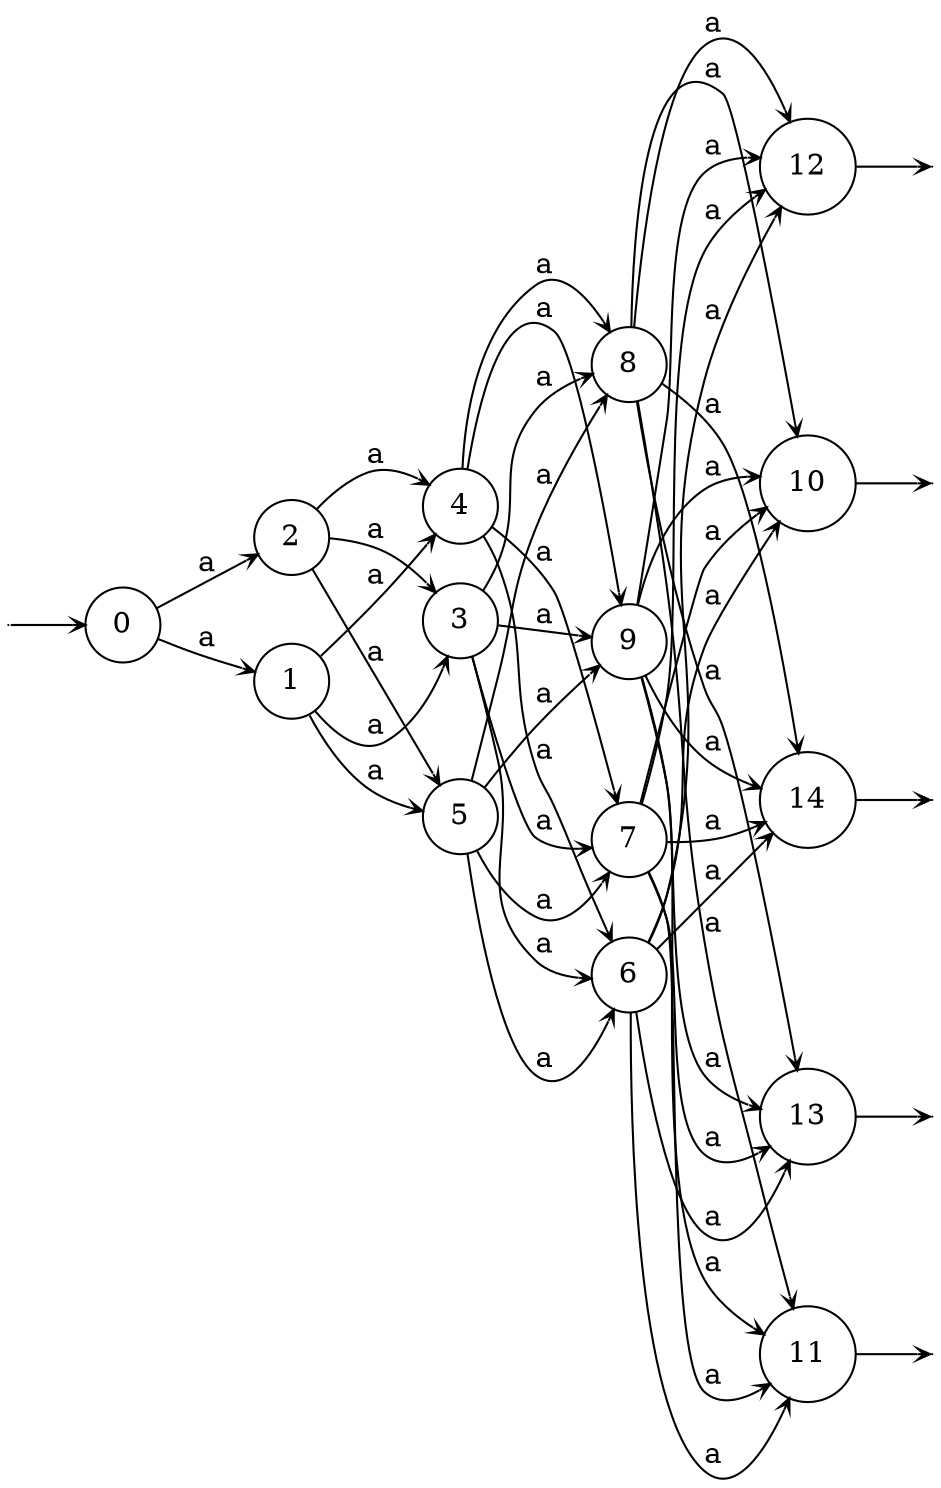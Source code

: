 digraph
{
  vcsn_context = "letterset<char_letters(a)>, b"
  rankdir = LR
  edge [arrowhead = vee, arrowsize = .6]
  {
    node [shape = point, width = 0]
    I0
    F10
    F11
    F12
    F13
    F14
  }
  {
    node [shape = circle, style = rounded, width = 0.5]
    0
    1
    2
    3
    4
    5
    6
    7
    8
    9
    10
    11
    12
    13
    14
  }
  I0 -> 0
  0 -> 1 [label = "a"]
  0 -> 2 [label = "a"]
  1 -> 3 [label = "a"]
  1 -> 4 [label = "a"]
  1 -> 5 [label = "a"]
  2 -> 3 [label = "a"]
  2 -> 4 [label = "a"]
  2 -> 5 [label = "a"]
  3 -> 6 [label = "a"]
  3 -> 7 [label = "a"]
  3 -> 8 [label = "a"]
  3 -> 9 [label = "a"]
  4 -> 6 [label = "a"]
  4 -> 7 [label = "a"]
  4 -> 8 [label = "a"]
  4 -> 9 [label = "a"]
  5 -> 6 [label = "a"]
  5 -> 7 [label = "a"]
  5 -> 8 [label = "a"]
  5 -> 9 [label = "a"]
  6 -> 10 [label = "a"]
  6 -> 11 [label = "a"]
  6 -> 12 [label = "a"]
  6 -> 13 [label = "a"]
  6 -> 14 [label = "a"]
  7 -> 10 [label = "a"]
  7 -> 11 [label = "a"]
  7 -> 12 [label = "a"]
  7 -> 13 [label = "a"]
  7 -> 14 [label = "a"]
  8 -> 10 [label = "a"]
  8 -> 11 [label = "a"]
  8 -> 12 [label = "a"]
  8 -> 13 [label = "a"]
  8 -> 14 [label = "a"]
  9 -> 10 [label = "a"]
  9 -> 11 [label = "a"]
  9 -> 12 [label = "a"]
  9 -> 13 [label = "a"]
  9 -> 14 [label = "a"]
  10 -> F10
  11 -> F11
  12 -> F12
  13 -> F13
  14 -> F14
}
